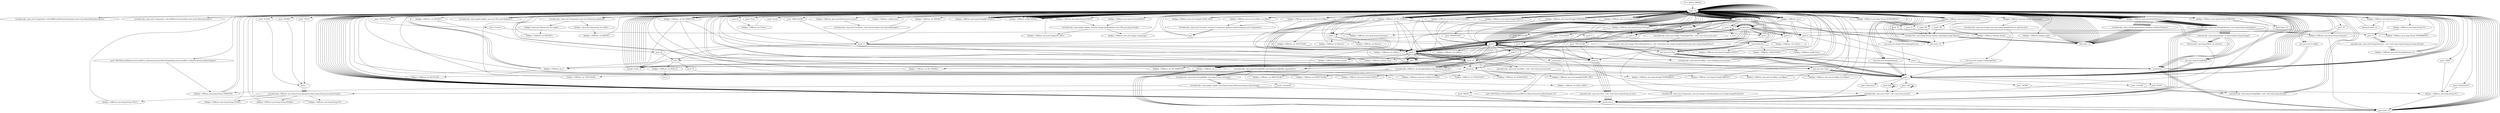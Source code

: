 digraph "" {
    "r0 := @this: SIRtree"
    "load.r r0"
    "r0 := @this: SIRtree"->"load.r r0";
    "load.r r0"->"load.r r0";
    "virtualinvoke <java.awt.Component: void addMouseMotionListener(java.awt.event.MouseMotionListener)>"
    "load.r r0"->"virtualinvoke <java.awt.Component: void addMouseMotionListener(java.awt.event.MouseMotionListener)>";
    "virtualinvoke <java.awt.Component: void addMouseMotionListener(java.awt.event.MouseMotionListener)>"->"load.r r0";
    "load.r r0"->"load.r r0";
    "virtualinvoke <java.awt.Component: void addMouseListener(java.awt.event.MouseListener)>"
    "load.r r0"->"virtualinvoke <java.awt.Component: void addMouseListener(java.awt.event.MouseListener)>";
    "virtualinvoke <java.awt.Component: void addMouseListener(java.awt.event.MouseListener)>"->"load.r r0";
    "load.r r0"->"load.r r0";
    "virtualinvoke <java.awt.Component: java.awt.Dimension getSize()>"
    "load.r r0"->"virtualinvoke <java.awt.Component: java.awt.Dimension getSize()>";
    "fieldget <java.awt.Dimension: int width>"
    "virtualinvoke <java.awt.Component: java.awt.Dimension getSize()>"->"fieldget <java.awt.Dimension: int width>";
    "fieldput <SIRtree: int WIDTH>"
    "fieldget <java.awt.Dimension: int width>"->"fieldput <SIRtree: int WIDTH>";
    "fieldput <SIRtree: int WIDTH>"->"load.r r0";
    "load.r r0"->"load.r r0";
    "load.r r0"->"virtualinvoke <java.awt.Component: java.awt.Dimension getSize()>";
    "fieldget <java.awt.Dimension: int height>"
    "virtualinvoke <java.awt.Component: java.awt.Dimension getSize()>"->"fieldget <java.awt.Dimension: int height>";
    "fieldput <SIRtree: int HEIGHT>"
    "fieldget <java.awt.Dimension: int height>"->"fieldput <SIRtree: int HEIGHT>";
    "fieldput <SIRtree: int HEIGHT>"->"load.r r0";
    "push 0"
    "load.r r0"->"push 0";
    "fieldput <SIRtree: int xoffset>"
    "push 0"->"fieldput <SIRtree: int xoffset>";
    "fieldput <SIRtree: int xoffset>"->"load.r r0";
    "load.r r0"->"push 0";
    "fieldput <SIRtree: int yoffset>"
    "push 0"->"fieldput <SIRtree: int yoffset>";
    "fieldput <SIRtree: int yoffset>"->"load.r r0";
    "load.r r0"->"load.r r0";
    "push \"TITLE\""
    "load.r r0"->"push \"TITLE\"";
    "push \" \""
    "push \"TITLE\""->"push \" \"";
    "virtualinvoke <SIRtree: java.lang.String parmgetstr(java.lang.String,java.lang.String)>"
    "push \" \""->"virtualinvoke <SIRtree: java.lang.String parmgetstr(java.lang.String,java.lang.String)>";
    "fieldput <SIRtree: java.lang.String TITLE>"
    "virtualinvoke <SIRtree: java.lang.String parmgetstr(java.lang.String,java.lang.String)>"->"fieldput <SIRtree: java.lang.String TITLE>";
    "fieldput <SIRtree: java.lang.String TITLE>"->"load.r r0";
    "load.r r0"->"load.r r0";
    "push \"ICONS\""
    "load.r r0"->"push \"ICONS\"";
    "push \"ICONS\""->"push \" \"";
    "push \" \""->"virtualinvoke <SIRtree: java.lang.String parmgetstr(java.lang.String,java.lang.String)>";
    "fieldput <SIRtree: java.lang.String ICONS>"
    "virtualinvoke <SIRtree: java.lang.String parmgetstr(java.lang.String,java.lang.String)>"->"fieldput <SIRtree: java.lang.String ICONS>";
    "fieldput <SIRtree: java.lang.String ICONS>"->"load.r r0";
    "load.r r0"->"load.r r0";
    "push \"BGIMG\""
    "load.r r0"->"push \"BGIMG\"";
    "push \"BGIMG\""->"push \" \"";
    "push \" \""->"virtualinvoke <SIRtree: java.lang.String parmgetstr(java.lang.String,java.lang.String)>";
    "fieldput <SIRtree: java.lang.String BGIMG>"
    "virtualinvoke <SIRtree: java.lang.String parmgetstr(java.lang.String,java.lang.String)>"->"fieldput <SIRtree: java.lang.String BGIMG>";
    "fieldput <SIRtree: java.lang.String BGIMG>"->"load.r r0";
    "push 11"
    "load.r r0"->"push 11";
    "newarray"
    "push 11"->"newarray";
    "fieldput <SIRtree: java.awt.Font[] FONTS>"
    "newarray"->"fieldput <SIRtree: java.awt.Font[] FONTS>";
    "fieldput <SIRtree: java.awt.Font[] FONTS>"->"load.r r0";
    "push 1"
    "load.r r0"->"push 1";
    "fieldput <SIRtree: int i>"
    "push 1"->"fieldput <SIRtree: int i>";
    "goto load.r r0"
    "fieldput <SIRtree: int i>"->"goto load.r r0";
    "goto load.r r0"->"load.r r0";
    "fieldget <SIRtree: int i>"
    "load.r r0"->"fieldget <SIRtree: int i>";
    "fieldget <SIRtree: int i>"->"push 11";
    "ifcmplt.i load.r r0"
    "push 11"->"ifcmplt.i load.r r0";
    "ifcmplt.i load.r r0"->"load.r r0";
    "fieldget <SIRtree: java.awt.Font[] FONTS>"
    "load.r r0"->"fieldget <SIRtree: java.awt.Font[] FONTS>";
    "fieldget <SIRtree: java.awt.Font[] FONTS>"->"push 0";
    "new java.awt.Font"
    "push 0"->"new java.awt.Font";
    "dup1.r"
    "new java.awt.Font"->"dup1.r";
    "push \"Helvetica\""
    "dup1.r"->"push \"Helvetica\"";
    "push \"Helvetica\""->"push 0";
    "push 12"
    "push 0"->"push 12";
    "specialinvoke <java.awt.Font: void <init>(java.lang.String,int,int)>"
    "push 12"->"specialinvoke <java.awt.Font: void <init>(java.lang.String,int,int)>";
    "arraywrite.r"
    "specialinvoke <java.awt.Font: void <init>(java.lang.String,int,int)>"->"arraywrite.r";
    "arraywrite.r"->"load.r r0";
    "push 13"
    "load.r r0"->"push 13";
    "push 13"->"newarray";
    "fieldput <SIRtree: java.awt.Color[] COLORS>"
    "newarray"->"fieldput <SIRtree: java.awt.Color[] COLORS>";
    "fieldput <SIRtree: java.awt.Color[] COLORS>"->"load.r r0";
    "load.r r0"->"push 0";
    "push 0"->"fieldput <SIRtree: int i>";
    "fieldput <SIRtree: int i>"->"goto load.r r0";
    "goto load.r r0"->"load.r r0";
    "load.r r0"->"fieldget <SIRtree: int i>";
    "push 10"
    "fieldget <SIRtree: int i>"->"push 10";
    "push 10"->"ifcmplt.i load.r r0";
    "ifcmplt.i load.r r0"->"load.r r0";
    "fieldget <SIRtree: java.awt.Color[] COLORS>"
    "load.r r0"->"fieldget <SIRtree: java.awt.Color[] COLORS>";
    "fieldget <SIRtree: java.awt.Color[] COLORS>"->"push 0";
    "new java.awt.Color"
    "push 0"->"new java.awt.Color";
    "new java.awt.Color"->"dup1.r";
    "push 255"
    "dup1.r"->"push 255";
    "push 255"->"push 255";
    "push 255"->"push 255";
    "specialinvoke <java.awt.Color: void <init>(int,int,int)>"
    "push 255"->"specialinvoke <java.awt.Color: void <init>(int,int,int)>";
    "specialinvoke <java.awt.Color: void <init>(int,int,int)>"->"arraywrite.r";
    "arraywrite.r"->"load.r r0";
    "load.r r0"->"fieldget <SIRtree: java.awt.Color[] COLORS>";
    "fieldget <SIRtree: java.awt.Color[] COLORS>"->"push 11";
    "push 11"->"new java.awt.Color";
    "new java.awt.Color"->"dup1.r";
    "push 148"
    "dup1.r"->"push 148";
    "push 148"->"push 148";
    "push 148"->"push 148";
    "push 148"->"specialinvoke <java.awt.Color: void <init>(int,int,int)>";
    "specialinvoke <java.awt.Color: void <init>(int,int,int)>"->"arraywrite.r";
    "arraywrite.r"->"load.r r0";
    "load.r r0"->"fieldget <SIRtree: java.awt.Color[] COLORS>";
    "fieldget <SIRtree: java.awt.Color[] COLORS>"->"push 12";
    "push 12"->"new java.awt.Color";
    "new java.awt.Color"->"dup1.r";
    "dup1.r"->"push 0";
    "push 0"->"push 0";
    "push 0"->"push 0";
    "push 0"->"specialinvoke <java.awt.Color: void <init>(int,int,int)>";
    "specialinvoke <java.awt.Color: void <init>(int,int,int)>"->"arraywrite.r";
    "arraywrite.r"->"load.r r0";
    "load.r r0"->"load.r r0";
    "push \"BGCOLOR\""
    "load.r r0"->"push \"BGCOLOR\"";
    "push \"BGCOLOR\""->"push 0";
    "push 0"->"push 1";
    "push 1"->"push 10";
    "virtualinvoke <SIRtree: int parmgetint(java.lang.String,int,int,int)>"
    "push 10"->"virtualinvoke <SIRtree: int parmgetint(java.lang.String,int,int,int)>";
    "fieldput <SIRtree: int BGCOLOR>"
    "virtualinvoke <SIRtree: int parmgetint(java.lang.String,int,int,int)>"->"fieldput <SIRtree: int BGCOLOR>";
    "fieldput <SIRtree: int BGCOLOR>"->"load.r r0";
    "load.r r0"->"load.r r0";
    "push \"TXTCOLOR\""
    "load.r r0"->"push \"TXTCOLOR\"";
    "push \"TXTCOLOR\""->"push 12";
    "push 12"->"push 1";
    "push 1"->"push 10";
    "push 10"->"virtualinvoke <SIRtree: int parmgetint(java.lang.String,int,int,int)>";
    "fieldput <SIRtree: int TXTCOLOR>"
    "virtualinvoke <SIRtree: int parmgetint(java.lang.String,int,int,int)>"->"fieldput <SIRtree: int TXTCOLOR>";
    "fieldput <SIRtree: int TXTCOLOR>"->"load.r r0";
    "load.r r0"->"load.r r0";
    "push \"HBGCOLOR\""
    "load.r r0"->"push \"HBGCOLOR\"";
    "push \"HBGCOLOR\""->"push 11";
    "push 11"->"push 1";
    "push 1"->"push 10";
    "push 10"->"virtualinvoke <SIRtree: int parmgetint(java.lang.String,int,int,int)>";
    "fieldput <SIRtree: int HBGCOLOR>"
    "virtualinvoke <SIRtree: int parmgetint(java.lang.String,int,int,int)>"->"fieldput <SIRtree: int HBGCOLOR>";
    "fieldput <SIRtree: int HBGCOLOR>"->"load.r r0";
    "load.r r0"->"load.r r0";
    "push \"HTXTCOLOR\""
    "load.r r0"->"push \"HTXTCOLOR\"";
    "push \"HTXTCOLOR\""->"load.r r0";
    "fieldget <SIRtree: int TXTCOLOR>"
    "load.r r0"->"fieldget <SIRtree: int TXTCOLOR>";
    "fieldget <SIRtree: int TXTCOLOR>"->"push 1";
    "push 1"->"push 10";
    "push 10"->"virtualinvoke <SIRtree: int parmgetint(java.lang.String,int,int,int)>";
    "fieldput <SIRtree: int HTXTCOLOR>"
    "virtualinvoke <SIRtree: int parmgetint(java.lang.String,int,int,int)>"->"fieldput <SIRtree: int HTXTCOLOR>";
    "fieldput <SIRtree: int HTXTCOLOR>"->"load.r r0";
    "load.r r0"->"load.r r0";
    "push \"TITLEFONT\""
    "load.r r0"->"push \"TITLEFONT\"";
    "push \"TITLEFONT\""->"push 0";
    "push 0"->"push 0";
    "push 9"
    "push 0"->"push 9";
    "push 9"->"virtualinvoke <SIRtree: int parmgetint(java.lang.String,int,int,int)>";
    "fieldput <SIRtree: int TITLEFONT>"
    "virtualinvoke <SIRtree: int parmgetint(java.lang.String,int,int,int)>"->"fieldput <SIRtree: int TITLEFONT>";
    "fieldput <SIRtree: int TITLEFONT>"->"load.r r0";
    "load.r r0"->"load.r r0";
    "push \"NODEFONT\""
    "load.r r0"->"push \"NODEFONT\"";
    "push \"NODEFONT\""->"push 0";
    "push 0"->"push 0";
    "push 0"->"push 9";
    "push 9"->"virtualinvoke <SIRtree: int parmgetint(java.lang.String,int,int,int)>";
    "fieldput <SIRtree: int NODEFONT>"
    "virtualinvoke <SIRtree: int parmgetint(java.lang.String,int,int,int)>"->"fieldput <SIRtree: int NODEFONT>";
    "fieldput <SIRtree: int NODEFONT>"->"load.r r0";
    "load.r r0"->"push 10";
    "push 10"->"newarray";
    "fieldput <SIRtree: java.awt.Image[] NODE_IMG>"
    "newarray"->"fieldput <SIRtree: java.awt.Image[] NODE_IMG>";
    "fieldput <SIRtree: java.awt.Image[] NODE_IMG>"->"load.r r0";
    "load.r r0"->"load.r r0";
    "load.r r0"->"load.r r0";
    "virtualinvoke <java.applet.Applet: java.net.URL getCodeBase()>"
    "load.r r0"->"virtualinvoke <java.applet.Applet: java.net.URL getCodeBase()>";
    "virtualinvoke <java.applet.Applet: java.net.URL getCodeBase()>"->"load.r r0";
    "fieldget <SIRtree: java.lang.String BGIMG>"
    "load.r r0"->"fieldget <SIRtree: java.lang.String BGIMG>";
    "virtualinvoke <java.applet.Applet: java.awt.Image getImage(java.net.URL,java.lang.String)>"
    "fieldget <SIRtree: java.lang.String BGIMG>"->"virtualinvoke <java.applet.Applet: java.awt.Image getImage(java.net.URL,java.lang.String)>";
    "fieldput <SIRtree: java.awt.Image BG_IMG>"
    "virtualinvoke <java.applet.Applet: java.awt.Image getImage(java.net.URL,java.lang.String)>"->"fieldput <SIRtree: java.awt.Image BG_IMG>";
    "fieldput <SIRtree: java.awt.Image BG_IMG>"->"load.r r0";
    "load.r r0"->"load.r r0";
    "load.r r0"->"load.r r0";
    "load.r r0"->"virtualinvoke <java.applet.Applet: java.net.URL getCodeBase()>";
    "virtualinvoke <java.applet.Applet: java.net.URL getCodeBase()>"->"load.r r0";
    "fieldget <SIRtree: java.lang.String ICONS>"
    "load.r r0"->"fieldget <SIRtree: java.lang.String ICONS>";
    "fieldget <SIRtree: java.lang.String ICONS>"->"virtualinvoke <java.applet.Applet: java.awt.Image getImage(java.net.URL,java.lang.String)>";
    "fieldput <SIRtree: java.awt.Image tempimage>"
    "virtualinvoke <java.applet.Applet: java.awt.Image getImage(java.net.URL,java.lang.String)>"->"fieldput <SIRtree: java.awt.Image tempimage>";
    "fieldput <SIRtree: java.awt.Image tempimage>"->"load.r r0";
    "load.r r0"->"push 0";
    "push 0"->"fieldput <SIRtree: int i>";
    "fieldput <SIRtree: int i>"->"goto load.r r0";
    "goto load.r r0"->"load.r r0";
    "load.r r0"->"fieldget <SIRtree: int i>";
    "fieldget <SIRtree: int i>"->"push 10";
    "push 10"->"ifcmplt.i load.r r0";
    "ifcmplt.i load.r r0"->"load.r r0";
    "load.r r0"->"push 0";
    "fieldput <SIRtree: int NO_NODES>"
    "push 0"->"fieldput <SIRtree: int NO_NODES>";
    "fieldput <SIRtree: int NO_NODES>"->"load.r r0";
    "load.r r0"->"push 1";
    "fieldput <SIRtree: int NO_PARENTS>"
    "push 1"->"fieldput <SIRtree: int NO_PARENTS>";
    "fieldput <SIRtree: int NO_PARENTS>"->"load.r r0";
    "push 1000"
    "load.r r0"->"push 1000";
    "push 1000"->"newarray";
    "fieldput <SIRtree: java.lang.String[] TEMPARRAY>"
    "newarray"->"fieldput <SIRtree: java.lang.String[] TEMPARRAY>";
    "fieldput <SIRtree: java.lang.String[] TEMPARRAY>"->"load.r r0";
    "push \"ROOT|Sirius|0|http://www.net800.co.uk/netstart/sirius/|NewTarget|http://www.net800.co.uk/netstart/sirius/|NewTarget|1\""
    "load.r r0"->"push \"ROOT|Sirius|0|http://www.net800.co.uk/netstart/sirius/|NewTarget|http://www.net800.co.uk/netstart/sirius/|NewTarget|1\"";
    "fieldput <SIRtree: java.lang.String TEMPSTR>"
    "push \"ROOT|Sirius|0|http://www.net800.co.uk/netstart/sirius/|NewTarget|http://www.net800.co.uk/netstart/sirius/|NewTarget|1\""->"fieldput <SIRtree: java.lang.String TEMPSTR>";
    "fieldput <SIRtree: java.lang.String TEMPSTR>"->"load.r r0";
    "fieldget <SIRtree: java.lang.String[] TEMPARRAY>"
    "load.r r0"->"fieldget <SIRtree: java.lang.String[] TEMPARRAY>";
    "fieldget <SIRtree: java.lang.String[] TEMPARRAY>"->"load.r r0";
    "fieldget <SIRtree: int NO_NODES>"
    "load.r r0"->"fieldget <SIRtree: int NO_NODES>";
    "fieldget <SIRtree: int NO_NODES>"->"load.r r0";
    "fieldget <SIRtree: java.lang.String TEMPSTR>"
    "load.r r0"->"fieldget <SIRtree: java.lang.String TEMPSTR>";
    "fieldget <SIRtree: java.lang.String TEMPSTR>"->"arraywrite.r";
    "arraywrite.r"->"load.r r0";
    "load.r r0"->"load.r r0";
    "load.r r0"->"fieldget <SIRtree: int NO_NODES>";
    "fieldget <SIRtree: int NO_NODES>"->"push 1";
    "add.i"
    "push 1"->"add.i";
    "add.i"->"fieldput <SIRtree: int NO_NODES>";
    "fieldput <SIRtree: int NO_NODES>"->"load.r r0";
    "load.r r0"->"load.r r0";
    "new java.lang.StringBuffer"
    "load.r r0"->"new java.lang.StringBuffer";
    "new java.lang.StringBuffer"->"dup1.r";
    "push \"NODE\""
    "dup1.r"->"push \"NODE\"";
    "specialinvoke <java.lang.StringBuffer: void <init>(java.lang.String)>"
    "push \"NODE\""->"specialinvoke <java.lang.StringBuffer: void <init>(java.lang.String)>";
    "specialinvoke <java.lang.StringBuffer: void <init>(java.lang.String)>"->"load.r r0";
    "load.r r0"->"fieldget <SIRtree: int NO_NODES>";
    "virtualinvoke <java.lang.StringBuffer: java.lang.StringBuffer append(int)>"
    "fieldget <SIRtree: int NO_NODES>"->"virtualinvoke <java.lang.StringBuffer: java.lang.StringBuffer append(int)>";
    "virtualinvoke <java.lang.StringBuffer: java.lang.String toString()>"
    "virtualinvoke <java.lang.StringBuffer: java.lang.StringBuffer append(int)>"->"virtualinvoke <java.lang.StringBuffer: java.lang.String toString()>";
    "virtualinvoke <java.applet.Applet: java.lang.String getParameter(java.lang.String)>"
    "virtualinvoke <java.lang.StringBuffer: java.lang.String toString()>"->"virtualinvoke <java.applet.Applet: java.lang.String getParameter(java.lang.String)>";
    "virtualinvoke <java.applet.Applet: java.lang.String getParameter(java.lang.String)>"->"fieldput <SIRtree: java.lang.String TEMPSTR>";
    "fieldput <SIRtree: java.lang.String TEMPSTR>"->"load.r r0";
    "load.r r0"->"fieldget <SIRtree: java.lang.String TEMPSTR>";
    "ifnull load.r r0"
    "fieldget <SIRtree: java.lang.String TEMPSTR>"->"ifnull load.r r0";
    "ifnull load.r r0"->"load.r r0";
    "load.r r0"->"fieldget <SIRtree: int NO_NODES>";
    "fieldget <SIRtree: int NO_NODES>"->"push 1000";
    "push 1000"->"ifcmplt.i load.r r0";
    "ifcmplt.i load.r r0"->"load.r r0";
    "load.r r0"->"load.r r0";
    "load.r r0"->"fieldget <SIRtree: int NO_NODES>";
    "fieldget <SIRtree: int NO_NODES>"->"newarray";
    "fieldput <SIRtree: java.lang.String[] PARENT>"
    "newarray"->"fieldput <SIRtree: java.lang.String[] PARENT>";
    "fieldput <SIRtree: java.lang.String[] PARENT>"->"load.r r0";
    "load.r r0"->"load.r r0";
    "load.r r0"->"fieldget <SIRtree: int NO_NODES>";
    "push 5"
    "fieldget <SIRtree: int NO_NODES>"->"push 5";
    "newmultiarray 2"
    "push 5"->"newmultiarray 2";
    "fieldput <SIRtree: java.lang.String[][] NODET>"
    "newmultiarray 2"->"fieldput <SIRtree: java.lang.String[][] NODET>";
    "fieldput <SIRtree: java.lang.String[][] NODET>"->"load.r r0";
    "load.r r0"->"load.r r0";
    "load.r r0"->"fieldget <SIRtree: int NO_NODES>";
    "push 7"
    "fieldget <SIRtree: int NO_NODES>"->"push 7";
    "push 7"->"newmultiarray 2";
    "fieldput <SIRtree: int[][] NODEI>"
    "newmultiarray 2"->"fieldput <SIRtree: int[][] NODEI>";
    "fieldput <SIRtree: int[][] NODEI>"->"load.r r0";
    "fieldget <SIRtree: java.lang.String[] PARENT>"
    "load.r r0"->"fieldget <SIRtree: java.lang.String[] PARENT>";
    "fieldget <SIRtree: java.lang.String[] PARENT>"->"push 0";
    "push \"ROOT\""
    "push 0"->"push \"ROOT\"";
    "push \"ROOT\""->"arraywrite.r";
    "arraywrite.r"->"load.r r0";
    "load.r r0"->"push 0";
    "push 0"->"fieldput <SIRtree: int i>";
    "fieldput <SIRtree: int i>"->"goto load.r r0";
    "goto load.r r0"->"load.r r0";
    "load.r r0"->"fieldget <SIRtree: int i>";
    "fieldget <SIRtree: int i>"->"load.r r0";
    "load.r r0"->"fieldget <SIRtree: int NO_NODES>";
    "fieldget <SIRtree: int NO_NODES>"->"ifcmplt.i load.r r0";
    "ifcmplt.i load.r r0"->"load.r r0";
    "load.r r0"->"push 1000";
    "push 6"
    "push 1000"->"push 6";
    "push 6"->"newmultiarray 2";
    "fieldput <SIRtree: int[][] Area>"
    "newmultiarray 2"->"fieldput <SIRtree: int[][] Area>";
    "fieldput <SIRtree: int[][] Area>"->"load.r r0";
    "load.r r0"->"push 0";
    "push 0"->"fieldput <SIRtree: int i>";
    "fieldput <SIRtree: int i>"->"goto load.r r0";
    "goto load.r r0"->"load.r r0";
    "load.r r0"->"fieldget <SIRtree: int i>";
    "fieldget <SIRtree: int i>"->"push 1000";
    "push 1000"->"ifcmplt.i load.r r0";
    "ifcmplt.i load.r r0"->"load.r r0";
    "load.r r0"->"push 6";
    "fieldput <SIRtree: int Linset>"
    "push 6"->"fieldput <SIRtree: int Linset>";
    "fieldput <SIRtree: int Linset>"->"load.r r0";
    "load.r r0"->"push 5";
    "fieldput <SIRtree: int Rinset>"
    "push 5"->"fieldput <SIRtree: int Rinset>";
    "fieldput <SIRtree: int Rinset>"->"load.r r0";
    "push 35"
    "load.r r0"->"push 35";
    "fieldput <SIRtree: int Tinset>"
    "push 35"->"fieldput <SIRtree: int Tinset>";
    "fieldput <SIRtree: int Tinset>"->"load.r r0";
    "load.r r0"->"push 5";
    "fieldput <SIRtree: int Binset>"
    "push 5"->"fieldput <SIRtree: int Binset>";
    "fieldput <SIRtree: int Binset>"->"load.r r0";
    "load.r r0"->"load.r r0";
    "fieldget <SIRtree: java.awt.BorderLayout layout>"
    "load.r r0"->"fieldget <SIRtree: java.awt.BorderLayout layout>";
    "virtualinvoke <java.awt.Container: void setLayout(java.awt.LayoutManager)>"
    "fieldget <SIRtree: java.awt.BorderLayout layout>"->"virtualinvoke <java.awt.Container: void setLayout(java.awt.LayoutManager)>";
    "virtualinvoke <java.awt.Container: void setLayout(java.awt.LayoutManager)>"->"load.r r0";
    "new java.awt.Scrollbar"
    "load.r r0"->"new java.awt.Scrollbar";
    "new java.awt.Scrollbar"->"dup1.r";
    "dup1.r"->"push 1";
    "push 1"->"push 0";
    "push 0"->"push 1";
    "push 1"->"push 0";
    "push 0"->"load.r r0";
    "load.r r0"->"fieldget <SIRtree: int NO_NODES>";
    "specialinvoke <java.awt.Scrollbar: void <init>(int,int,int,int,int)>"
    "fieldget <SIRtree: int NO_NODES>"->"specialinvoke <java.awt.Scrollbar: void <init>(int,int,int,int,int)>";
    "fieldput <SIRtree: java.awt.Scrollbar vscrollbar>"
    "specialinvoke <java.awt.Scrollbar: void <init>(int,int,int,int,int)>"->"fieldput <SIRtree: java.awt.Scrollbar vscrollbar>";
    "fieldput <SIRtree: java.awt.Scrollbar vscrollbar>"->"load.r r0";
    "fieldget <SIRtree: java.awt.Scrollbar vscrollbar>"
    "load.r r0"->"fieldget <SIRtree: java.awt.Scrollbar vscrollbar>";
    "fieldget <SIRtree: java.awt.Scrollbar vscrollbar>"->"push 1";
    "virtualinvoke <java.awt.Scrollbar: void setPageIncrement(int)>"
    "push 1"->"virtualinvoke <java.awt.Scrollbar: void setPageIncrement(int)>";
    "virtualinvoke <java.awt.Scrollbar: void setPageIncrement(int)>"->"load.r r0";
    "push \"East\""
    "load.r r0"->"push \"East\"";
    "push \"East\""->"load.r r0";
    "load.r r0"->"fieldget <SIRtree: java.awt.Scrollbar vscrollbar>";
    "virtualinvoke <java.awt.Container: java.awt.Component add(java.lang.String,java.awt.Component)>"
    "fieldget <SIRtree: java.awt.Scrollbar vscrollbar>"->"virtualinvoke <java.awt.Container: java.awt.Component add(java.lang.String,java.awt.Component)>";
    "pop"
    "virtualinvoke <java.awt.Container: java.awt.Component add(java.lang.String,java.awt.Component)>"->"pop";
    "pop"->"load.r r0";
    "load.r r0"->"new java.awt.Scrollbar";
    "new java.awt.Scrollbar"->"dup1.r";
    "dup1.r"->"push 0";
    "push 0"->"push 0";
    "push 0"->"push 1";
    "push 1"->"push 0";
    "push 0"->"push 10";
    "push 10"->"specialinvoke <java.awt.Scrollbar: void <init>(int,int,int,int,int)>";
    "fieldput <SIRtree: java.awt.Scrollbar hscrollbar>"
    "specialinvoke <java.awt.Scrollbar: void <init>(int,int,int,int,int)>"->"fieldput <SIRtree: java.awt.Scrollbar hscrollbar>";
    "fieldput <SIRtree: java.awt.Scrollbar hscrollbar>"->"load.r r0";
    "fieldget <SIRtree: java.awt.Scrollbar hscrollbar>"
    "load.r r0"->"fieldget <SIRtree: java.awt.Scrollbar hscrollbar>";
    "fieldget <SIRtree: java.awt.Scrollbar hscrollbar>"->"push 1";
    "push 1"->"virtualinvoke <java.awt.Scrollbar: void setPageIncrement(int)>";
    "virtualinvoke <java.awt.Scrollbar: void setPageIncrement(int)>"->"load.r r0";
    "push \"South\""
    "load.r r0"->"push \"South\"";
    "push \"South\""->"load.r r0";
    "load.r r0"->"fieldget <SIRtree: java.awt.Scrollbar hscrollbar>";
    "fieldget <SIRtree: java.awt.Scrollbar hscrollbar>"->"virtualinvoke <java.awt.Container: java.awt.Component add(java.lang.String,java.awt.Component)>";
    "virtualinvoke <java.awt.Container: java.awt.Component add(java.lang.String,java.awt.Component)>"->"pop";
    "pop"->"load.r r0";
    "load.r r0"->"load.r r0";
    "fieldget <SIRtree: int HEIGHT>"
    "load.r r0"->"fieldget <SIRtree: int HEIGHT>";
    "push 40"
    "fieldget <SIRtree: int HEIGHT>"->"push 40";
    "sub.i"
    "push 40"->"sub.i";
    "push 16"
    "sub.i"->"push 16";
    "div.i"
    "push 16"->"div.i";
    "fieldput <SIRtree: int MAX_LINES>"
    "div.i"->"fieldput <SIRtree: int MAX_LINES>";
    "fieldput <SIRtree: int MAX_LINES>"->"load.r r0";
    "load.r r0"->"load.r r0";
    "fieldget <SIRtree: int WIDTH>"
    "load.r r0"->"fieldget <SIRtree: int WIDTH>";
    "fieldget <SIRtree: int WIDTH>"->"push 11";
    "push 11"->"sub.i";
    "fieldput <SIRtree: int MAX_X>"
    "sub.i"->"fieldput <SIRtree: int MAX_X>";
    "return"
    "fieldput <SIRtree: int MAX_X>"->"return";
    "ifcmplt.i load.r r0"->"load.r r0";
    "fieldget <SIRtree: int[][] Area>"
    "load.r r0"->"fieldget <SIRtree: int[][] Area>";
    "fieldget <SIRtree: int[][] Area>"->"load.r r0";
    "load.r r0"->"fieldget <SIRtree: int i>";
    "arrayread.r"
    "fieldget <SIRtree: int i>"->"arrayread.r";
    "arrayread.r"->"push 0";
    "push -1"
    "push 0"->"push -1";
    "arraywrite.i"
    "push -1"->"arraywrite.i";
    "arraywrite.i"->"load.r r0";
    "load.r r0"->"load.r r0";
    "load.r r0"->"fieldget <SIRtree: int i>";
    "fieldget <SIRtree: int i>"->"push 1";
    "push 1"->"add.i";
    "add.i"->"fieldput <SIRtree: int i>";
    "ifcmplt.i load.r r0"->"load.r r0";
    "load.r r0"->"fieldget <SIRtree: int i>";
    "ifne load.r r0"
    "fieldget <SIRtree: int i>"->"ifne load.r r0";
    "ifne load.r r0"->"load.r r0";
    "load.r r0"->"fieldget <SIRtree: java.lang.String[] TEMPARRAY>";
    "fieldget <SIRtree: java.lang.String[] TEMPARRAY>"->"push 0";
    "push \"ROOT|Sirius Home|0|http://www.net800.co.uk/netstart/sirius/|NewTarget| | |0\""
    "push 0"->"push \"ROOT|Sirius Home|0|http://www.net800.co.uk/netstart/sirius/|NewTarget| | |0\"";
    "push \"ROOT|Sirius Home|0|http://www.net800.co.uk/netstart/sirius/|NewTarget| | |0\""->"arraywrite.r";
    "arraywrite.r"->"load.r r0";
    "new java.util.StringTokenizer"
    "load.r r0"->"new java.util.StringTokenizer";
    "new java.util.StringTokenizer"->"dup1.r";
    "dup1.r"->"load.r r0";
    "load.r r0"->"fieldget <SIRtree: java.lang.String[] TEMPARRAY>";
    "fieldget <SIRtree: java.lang.String[] TEMPARRAY>"->"load.r r0";
    "load.r r0"->"fieldget <SIRtree: int i>";
    "fieldget <SIRtree: int i>"->"arrayread.r";
    "push \"|\""
    "arrayread.r"->"push \"|\"";
    "specialinvoke <java.util.StringTokenizer: void <init>(java.lang.String,java.lang.String)>"
    "push \"|\""->"specialinvoke <java.util.StringTokenizer: void <init>(java.lang.String,java.lang.String)>";
    "fieldput <SIRtree: java.util.StringTokenizer st>"
    "specialinvoke <java.util.StringTokenizer: void <init>(java.lang.String,java.lang.String)>"->"fieldput <SIRtree: java.util.StringTokenizer st>";
    "fieldput <SIRtree: java.util.StringTokenizer st>"->"load.r r0";
    "fieldget <SIRtree: java.util.StringTokenizer st>"
    "load.r r0"->"fieldget <SIRtree: java.util.StringTokenizer st>";
    "virtualinvoke <java.util.StringTokenizer: boolean hasMoreTokens()>"
    "fieldget <SIRtree: java.util.StringTokenizer st>"->"virtualinvoke <java.util.StringTokenizer: boolean hasMoreTokens()>";
    "ifeq load.r r0"
    "virtualinvoke <java.util.StringTokenizer: boolean hasMoreTokens()>"->"ifeq load.r r0";
    "ifeq load.r r0"->"load.r r0";
    "load.r r0"->"load.r r0";
    "load.r r0"->"fieldget <SIRtree: java.util.StringTokenizer st>";
    "virtualinvoke <java.util.StringTokenizer: java.lang.String nextToken()>"
    "fieldget <SIRtree: java.util.StringTokenizer st>"->"virtualinvoke <java.util.StringTokenizer: java.lang.String nextToken()>";
    "fieldput <SIRtree: java.lang.String TEMPPARENT>"
    "virtualinvoke <java.util.StringTokenizer: java.lang.String nextToken()>"->"fieldput <SIRtree: java.lang.String TEMPPARENT>";
    "fieldput <SIRtree: java.lang.String TEMPPARENT>"->"load.r r0";
    "load.r r0"->"fieldget <SIRtree: java.util.StringTokenizer st>";
    "fieldget <SIRtree: java.util.StringTokenizer st>"->"virtualinvoke <java.util.StringTokenizer: boolean hasMoreTokens()>";
    "virtualinvoke <java.util.StringTokenizer: boolean hasMoreTokens()>"->"ifeq load.r r0";
    "ifeq load.r r0"->"load.r r0";
    "fieldget <SIRtree: java.lang.String[][] NODET>"
    "load.r r0"->"fieldget <SIRtree: java.lang.String[][] NODET>";
    "fieldget <SIRtree: java.lang.String[][] NODET>"->"load.r r0";
    "load.r r0"->"fieldget <SIRtree: int i>";
    "fieldget <SIRtree: int i>"->"arrayread.r";
    "arrayread.r"->"push 0";
    "push 0"->"load.r r0";
    "load.r r0"->"fieldget <SIRtree: java.util.StringTokenizer st>";
    "fieldget <SIRtree: java.util.StringTokenizer st>"->"virtualinvoke <java.util.StringTokenizer: java.lang.String nextToken()>";
    "virtualinvoke <java.util.StringTokenizer: java.lang.String nextToken()>"->"arraywrite.r";
    "arraywrite.r"->"load.r r0";
    "load.r r0"->"fieldget <SIRtree: java.util.StringTokenizer st>";
    "fieldget <SIRtree: java.util.StringTokenizer st>"->"virtualinvoke <java.util.StringTokenizer: boolean hasMoreTokens()>";
    "virtualinvoke <java.util.StringTokenizer: boolean hasMoreTokens()>"->"ifeq load.r r0";
    "ifeq load.r r0"->"load.r r0";
    "fieldget <SIRtree: int[][] NODEI>"
    "load.r r0"->"fieldget <SIRtree: int[][] NODEI>";
    "fieldget <SIRtree: int[][] NODEI>"->"load.r r0";
    "load.r r0"->"fieldget <SIRtree: int i>";
    "fieldget <SIRtree: int i>"->"arrayread.r";
    "arrayread.r"->"push 1";
    "push 1"->"load.r r0";
    "load.r r0"->"fieldget <SIRtree: java.util.StringTokenizer st>";
    "fieldget <SIRtree: java.util.StringTokenizer st>"->"virtualinvoke <java.util.StringTokenizer: java.lang.String nextToken()>";
    "staticinvoke <java.lang.Integer: int parseInt(java.lang.String)>"
    "virtualinvoke <java.util.StringTokenizer: java.lang.String nextToken()>"->"staticinvoke <java.lang.Integer: int parseInt(java.lang.String)>";
    "staticinvoke <java.lang.Integer: int parseInt(java.lang.String)>"->"arraywrite.i";
    "arraywrite.i"->"load.r r0";
    "load.r r0"->"fieldget <SIRtree: java.util.StringTokenizer st>";
    "fieldget <SIRtree: java.util.StringTokenizer st>"->"virtualinvoke <java.util.StringTokenizer: boolean hasMoreTokens()>";
    "virtualinvoke <java.util.StringTokenizer: boolean hasMoreTokens()>"->"ifeq load.r r0";
    "ifeq load.r r0"->"load.r r0";
    "load.r r0"->"fieldget <SIRtree: java.lang.String[][] NODET>";
    "fieldget <SIRtree: java.lang.String[][] NODET>"->"load.r r0";
    "load.r r0"->"fieldget <SIRtree: int i>";
    "fieldget <SIRtree: int i>"->"arrayread.r";
    "arrayread.r"->"push 1";
    "push 1"->"load.r r0";
    "load.r r0"->"fieldget <SIRtree: java.util.StringTokenizer st>";
    "fieldget <SIRtree: java.util.StringTokenizer st>"->"virtualinvoke <java.util.StringTokenizer: java.lang.String nextToken()>";
    "virtualinvoke <java.util.StringTokenizer: java.lang.String nextToken()>"->"arraywrite.r";
    "arraywrite.r"->"load.r r0";
    "load.r r0"->"fieldget <SIRtree: java.util.StringTokenizer st>";
    "fieldget <SIRtree: java.util.StringTokenizer st>"->"virtualinvoke <java.util.StringTokenizer: boolean hasMoreTokens()>";
    "virtualinvoke <java.util.StringTokenizer: boolean hasMoreTokens()>"->"ifeq load.r r0";
    "ifeq load.r r0"->"load.r r0";
    "load.r r0"->"fieldget <SIRtree: java.lang.String[][] NODET>";
    "fieldget <SIRtree: java.lang.String[][] NODET>"->"load.r r0";
    "load.r r0"->"fieldget <SIRtree: int i>";
    "fieldget <SIRtree: int i>"->"arrayread.r";
    "push 2"
    "arrayread.r"->"push 2";
    "push 2"->"load.r r0";
    "load.r r0"->"fieldget <SIRtree: java.util.StringTokenizer st>";
    "fieldget <SIRtree: java.util.StringTokenizer st>"->"virtualinvoke <java.util.StringTokenizer: java.lang.String nextToken()>";
    "virtualinvoke <java.util.StringTokenizer: java.lang.String nextToken()>"->"arraywrite.r";
    "arraywrite.r"->"load.r r0";
    "load.r r0"->"fieldget <SIRtree: java.util.StringTokenizer st>";
    "fieldget <SIRtree: java.util.StringTokenizer st>"->"virtualinvoke <java.util.StringTokenizer: boolean hasMoreTokens()>";
    "virtualinvoke <java.util.StringTokenizer: boolean hasMoreTokens()>"->"ifeq load.r r0";
    "ifeq load.r r0"->"load.r r0";
    "load.r r0"->"fieldget <SIRtree: java.lang.String[][] NODET>";
    "fieldget <SIRtree: java.lang.String[][] NODET>"->"load.r r0";
    "load.r r0"->"fieldget <SIRtree: int i>";
    "fieldget <SIRtree: int i>"->"arrayread.r";
    "push 3"
    "arrayread.r"->"push 3";
    "push 3"->"load.r r0";
    "load.r r0"->"fieldget <SIRtree: java.util.StringTokenizer st>";
    "fieldget <SIRtree: java.util.StringTokenizer st>"->"virtualinvoke <java.util.StringTokenizer: java.lang.String nextToken()>";
    "virtualinvoke <java.util.StringTokenizer: java.lang.String nextToken()>"->"arraywrite.r";
    "arraywrite.r"->"load.r r0";
    "load.r r0"->"fieldget <SIRtree: java.util.StringTokenizer st>";
    "fieldget <SIRtree: java.util.StringTokenizer st>"->"virtualinvoke <java.util.StringTokenizer: boolean hasMoreTokens()>";
    "virtualinvoke <java.util.StringTokenizer: boolean hasMoreTokens()>"->"ifeq load.r r0";
    "ifeq load.r r0"->"load.r r0";
    "load.r r0"->"fieldget <SIRtree: java.lang.String[][] NODET>";
    "fieldget <SIRtree: java.lang.String[][] NODET>"->"load.r r0";
    "load.r r0"->"fieldget <SIRtree: int i>";
    "fieldget <SIRtree: int i>"->"arrayread.r";
    "push 4"
    "arrayread.r"->"push 4";
    "push 4"->"load.r r0";
    "load.r r0"->"fieldget <SIRtree: java.util.StringTokenizer st>";
    "fieldget <SIRtree: java.util.StringTokenizer st>"->"virtualinvoke <java.util.StringTokenizer: java.lang.String nextToken()>";
    "virtualinvoke <java.util.StringTokenizer: java.lang.String nextToken()>"->"arraywrite.r";
    "arraywrite.r"->"load.r r0";
    "load.r r0"->"fieldget <SIRtree: java.util.StringTokenizer st>";
    "fieldget <SIRtree: java.util.StringTokenizer st>"->"virtualinvoke <java.util.StringTokenizer: boolean hasMoreTokens()>";
    "virtualinvoke <java.util.StringTokenizer: boolean hasMoreTokens()>"->"ifeq load.r r0";
    "ifeq load.r r0"->"load.r r0";
    "load.r r0"->"fieldget <SIRtree: int[][] NODEI>";
    "fieldget <SIRtree: int[][] NODEI>"->"load.r r0";
    "load.r r0"->"fieldget <SIRtree: int i>";
    "fieldget <SIRtree: int i>"->"arrayread.r";
    "arrayread.r"->"push 2";
    "push 2"->"load.r r0";
    "load.r r0"->"fieldget <SIRtree: java.util.StringTokenizer st>";
    "fieldget <SIRtree: java.util.StringTokenizer st>"->"virtualinvoke <java.util.StringTokenizer: java.lang.String nextToken()>";
    "virtualinvoke <java.util.StringTokenizer: java.lang.String nextToken()>"->"staticinvoke <java.lang.Integer: int parseInt(java.lang.String)>";
    "staticinvoke <java.lang.Integer: int parseInt(java.lang.String)>"->"arraywrite.i";
    "arraywrite.i"->"load.r r0";
    "load.r r0"->"fieldget <SIRtree: java.util.StringTokenizer st>";
    "fieldget <SIRtree: java.util.StringTokenizer st>"->"virtualinvoke <java.util.StringTokenizer: boolean hasMoreTokens()>";
    "virtualinvoke <java.util.StringTokenizer: boolean hasMoreTokens()>"->"ifeq load.r r0";
    "ifeq load.r r0"->"load.r r0";
    "load.r r0"->"fieldget <SIRtree: int[][] NODEI>";
    "fieldget <SIRtree: int[][] NODEI>"->"load.r r0";
    "load.r r0"->"fieldget <SIRtree: int i>";
    "fieldget <SIRtree: int i>"->"arrayread.r";
    "arrayread.r"->"push 4";
    "push 4"->"load.r r0";
    "load.r r0"->"fieldget <SIRtree: java.util.StringTokenizer st>";
    "fieldget <SIRtree: java.util.StringTokenizer st>"->"virtualinvoke <java.util.StringTokenizer: java.lang.String nextToken()>";
    "virtualinvoke <java.util.StringTokenizer: java.lang.String nextToken()>"->"staticinvoke <java.lang.Integer: int parseInt(java.lang.String)>";
    "staticinvoke <java.lang.Integer: int parseInt(java.lang.String)>"->"arraywrite.i";
    "arraywrite.i"->"goto load.r r0";
    "goto load.r r0"->"load.r r0";
    "load.r r0"->"fieldget <SIRtree: java.util.StringTokenizer st>";
    "fieldget <SIRtree: java.util.StringTokenizer st>"->"virtualinvoke <java.util.StringTokenizer: boolean hasMoreTokens()>";
    "virtualinvoke <java.util.StringTokenizer: boolean hasMoreTokens()>"->"ifeq load.r r0";
    "ifeq load.r r0"->"load.r r0";
    "load.r r0"->"fieldget <SIRtree: int[][] NODEI>";
    "fieldget <SIRtree: int[][] NODEI>"->"load.r r0";
    "load.r r0"->"fieldget <SIRtree: int i>";
    "fieldget <SIRtree: int i>"->"arrayread.r";
    "arrayread.r"->"push 6";
    "push 6"->"load.r r0";
    "load.r r0"->"fieldget <SIRtree: java.util.StringTokenizer st>";
    "fieldget <SIRtree: java.util.StringTokenizer st>"->"virtualinvoke <java.util.StringTokenizer: java.lang.String nextToken()>";
    "virtualinvoke <java.util.StringTokenizer: java.lang.String nextToken()>"->"staticinvoke <java.lang.Integer: int parseInt(java.lang.String)>";
    "staticinvoke <java.lang.Integer: int parseInt(java.lang.String)>"->"arraywrite.i";
    "arraywrite.i"->"goto load.r r0";
    "goto load.r r0"->"load.r r0";
    "load.r r0"->"fieldget <SIRtree: int[][] NODEI>";
    "fieldget <SIRtree: int[][] NODEI>"->"load.r r0";
    "load.r r0"->"fieldget <SIRtree: int i>";
    "fieldget <SIRtree: int i>"->"arrayread.r";
    "arrayread.r"->"push 3";
    "push 3"->"push 0";
    "push 0"->"arraywrite.i";
    "arraywrite.i"->"load.r r0";
    "load.r r0"->"fieldget <SIRtree: int[][] NODEI>";
    "fieldget <SIRtree: int[][] NODEI>"->"load.r r0";
    "load.r r0"->"fieldget <SIRtree: int i>";
    "fieldget <SIRtree: int i>"->"arrayread.r";
    "arrayread.r"->"push 5";
    "push 5"->"push 0";
    "push 0"->"arraywrite.i";
    "arraywrite.i"->"load.r r0";
    "load.r r0"->"push 0";
    "fieldput <SIRtree: boolean found>"
    "push 0"->"fieldput <SIRtree: boolean found>";
    "fieldput <SIRtree: boolean found>"->"load.r r0";
    "load.r r0"->"push 0";
    "fieldput <SIRtree: boolean end>"
    "push 0"->"fieldput <SIRtree: boolean end>";
    "fieldput <SIRtree: boolean end>"->"load.r r0";
    "load.r r0"->"push 0";
    "fieldput <SIRtree: int j>"
    "push 0"->"fieldput <SIRtree: int j>";
    "fieldput <SIRtree: int j>"->"load.r r0";
    "fieldget <SIRtree: java.lang.String TEMPPARENT>"
    "load.r r0"->"fieldget <SIRtree: java.lang.String TEMPPARENT>";
    "fieldget <SIRtree: java.lang.String TEMPPARENT>"->"load.r r0";
    "load.r r0"->"fieldget <SIRtree: java.lang.String[] PARENT>";
    "fieldget <SIRtree: java.lang.String[] PARENT>"->"load.r r0";
    "fieldget <SIRtree: int j>"
    "load.r r0"->"fieldget <SIRtree: int j>";
    "fieldget <SIRtree: int j>"->"arrayread.r";
    "virtualinvoke <java.lang.String: boolean equals(java.lang.Object)>"
    "arrayread.r"->"virtualinvoke <java.lang.String: boolean equals(java.lang.Object)>";
    "virtualinvoke <java.lang.String: boolean equals(java.lang.Object)>"->"ifeq load.r r0";
    "ifeq load.r r0"->"load.r r0";
    "load.r r0"->"push 1";
    "push 1"->"fieldput <SIRtree: boolean found>";
    "fieldput <SIRtree: boolean found>"->"load.r r0";
    "load.r r0"->"load.r r0";
    "load.r r0"->"fieldget <SIRtree: int j>";
    "fieldget <SIRtree: int j>"->"push 1";
    "push 1"->"add.i";
    "add.i"->"fieldput <SIRtree: int j>";
    "fieldput <SIRtree: int j>"->"load.r r0";
    "load.r r0"->"fieldget <SIRtree: int j>";
    "fieldget <SIRtree: int j>"->"load.r r0";
    "fieldget <SIRtree: int NO_PARENTS>"
    "load.r r0"->"fieldget <SIRtree: int NO_PARENTS>";
    "fieldget <SIRtree: int NO_PARENTS>"->"ifcmplt.i load.r r0";
    "ifcmplt.i load.r r0"->"load.r r0";
    "load.r r0"->"push 1";
    "push 1"->"fieldput <SIRtree: boolean end>";
    "fieldput <SIRtree: boolean end>"->"load.r r0";
    "fieldget <SIRtree: boolean found>"
    "load.r r0"->"fieldget <SIRtree: boolean found>";
    "fieldget <SIRtree: boolean found>"->"ifne load.r r0";
    "ifne load.r r0"->"load.r r0";
    "fieldget <SIRtree: boolean end>"
    "load.r r0"->"fieldget <SIRtree: boolean end>";
    "fieldget <SIRtree: boolean end>"->"ifeq load.r r0";
    "ifeq load.r r0"->"load.r r0";
    "load.r r0"->"load.r r0";
    "load.r r0"->"fieldget <SIRtree: int j>";
    "fieldget <SIRtree: int j>"->"push 1";
    "push 1"->"sub.i";
    "sub.i"->"fieldput <SIRtree: int j>";
    "fieldput <SIRtree: int j>"->"load.r r0";
    "load.r r0"->"fieldget <SIRtree: boolean found>";
    "fieldget <SIRtree: boolean found>"->"ifeq load.r r0";
    "ifeq load.r r0"->"load.r r0";
    "load.r r0"->"fieldget <SIRtree: int[][] NODEI>";
    "fieldget <SIRtree: int[][] NODEI>"->"load.r r0";
    "load.r r0"->"fieldget <SIRtree: int i>";
    "fieldget <SIRtree: int i>"->"arrayread.r";
    "arrayread.r"->"push 0";
    "push 0"->"load.r r0";
    "load.r r0"->"fieldget <SIRtree: int j>";
    "fieldget <SIRtree: int j>"->"arraywrite.i";
    "arraywrite.i"->"goto load.r r0";
    "goto load.r r0"->"load.r r0";
    "load.r r0"->"load.r r0";
    "load.r r0"->"fieldget <SIRtree: int i>";
    "fieldget <SIRtree: int i>"->"push 1";
    "push 1"->"add.i";
    "add.i"->"fieldput <SIRtree: int i>";
    "ifeq load.r r0"->"load.r r0";
    "load.r r0"->"fieldget <SIRtree: java.lang.String[] PARENT>";
    "fieldget <SIRtree: java.lang.String[] PARENT>"->"load.r r0";
    "load.r r0"->"fieldget <SIRtree: int NO_PARENTS>";
    "fieldget <SIRtree: int NO_PARENTS>"->"load.r r0";
    "load.r r0"->"fieldget <SIRtree: java.lang.String TEMPPARENT>";
    "fieldget <SIRtree: java.lang.String TEMPPARENT>"->"arraywrite.r";
    "arraywrite.r"->"load.r r0";
    "load.r r0"->"fieldget <SIRtree: int[][] NODEI>";
    "fieldget <SIRtree: int[][] NODEI>"->"load.r r0";
    "load.r r0"->"fieldget <SIRtree: int i>";
    "fieldget <SIRtree: int i>"->"arrayread.r";
    "arrayread.r"->"push 0";
    "push 0"->"load.r r0";
    "load.r r0"->"fieldget <SIRtree: int NO_PARENTS>";
    "fieldget <SIRtree: int NO_PARENTS>"->"arraywrite.i";
    "arraywrite.i"->"load.r r0";
    "load.r r0"->"load.r r0";
    "load.r r0"->"fieldget <SIRtree: int NO_PARENTS>";
    "fieldget <SIRtree: int NO_PARENTS>"->"push 1";
    "push 1"->"add.i";
    "add.i"->"fieldput <SIRtree: int NO_PARENTS>";
    "ifeq load.r r0"->"load.r r0";
    "load.r r0"->"fieldget <SIRtree: int[][] NODEI>";
    "fieldget <SIRtree: int[][] NODEI>"->"load.r r0";
    "load.r r0"->"fieldget <SIRtree: int i>";
    "fieldget <SIRtree: int i>"->"arrayread.r";
    "arrayread.r"->"push 6";
    "push 6"->"load.r r0";
    "load.r r0"->"fieldget <SIRtree: int[][] NODEI>";
    "fieldget <SIRtree: int[][] NODEI>"->"load.r r0";
    "load.r r0"->"fieldget <SIRtree: int i>";
    "fieldget <SIRtree: int i>"->"arrayread.r";
    "arrayread.r"->"push 1";
    "arrayread.i"
    "push 1"->"arrayread.i";
    "arrayread.i"->"arraywrite.i";
    "ifeq load.r r0"->"load.r r0";
    "load.r r0"->"fieldget <SIRtree: int[][] NODEI>";
    "fieldget <SIRtree: int[][] NODEI>"->"load.r r0";
    "load.r r0"->"fieldget <SIRtree: int i>";
    "fieldget <SIRtree: int i>"->"arrayread.r";
    "arrayread.r"->"push 4";
    "push 4"->"push -1";
    "push -1"->"arraywrite.i";
    "ifcmplt.i load.r r0"->"load.r r0";
    "fieldget <SIRtree: java.awt.Image[] NODE_IMG>"
    "load.r r0"->"fieldget <SIRtree: java.awt.Image[] NODE_IMG>";
    "fieldget <SIRtree: java.awt.Image[] NODE_IMG>"->"load.r r0";
    "load.r r0"->"fieldget <SIRtree: int i>";
    "fieldget <SIRtree: int i>"->"load.r r0";
    "new java.awt.image.FilteredImageSource"
    "load.r r0"->"new java.awt.image.FilteredImageSource";
    "new java.awt.image.FilteredImageSource"->"dup1.r";
    "dup1.r"->"load.r r0";
    "fieldget <SIRtree: java.awt.Image tempimage>"
    "load.r r0"->"fieldget <SIRtree: java.awt.Image tempimage>";
    "virtualinvoke <java.awt.Image: java.awt.image.ImageProducer getSource()>"
    "fieldget <SIRtree: java.awt.Image tempimage>"->"virtualinvoke <java.awt.Image: java.awt.image.ImageProducer getSource()>";
    "new java.awt.image.CropImageFilter"
    "virtualinvoke <java.awt.Image: java.awt.image.ImageProducer getSource()>"->"new java.awt.image.CropImageFilter";
    "new java.awt.image.CropImageFilter"->"dup1.r";
    "dup1.r"->"push 0";
    "push 0"->"load.r r0";
    "load.r r0"->"fieldget <SIRtree: int i>";
    "push 14"
    "fieldget <SIRtree: int i>"->"push 14";
    "mul.i"
    "push 14"->"mul.i";
    "mul.i"->"push 14";
    "push 14"->"push 14";
    "specialinvoke <java.awt.image.CropImageFilter: void <init>(int,int,int,int)>"
    "push 14"->"specialinvoke <java.awt.image.CropImageFilter: void <init>(int,int,int,int)>";
    "specialinvoke <java.awt.image.FilteredImageSource: void <init>(java.awt.image.ImageProducer,java.awt.image.ImageFilter)>"
    "specialinvoke <java.awt.image.CropImageFilter: void <init>(int,int,int,int)>"->"specialinvoke <java.awt.image.FilteredImageSource: void <init>(java.awt.image.ImageProducer,java.awt.image.ImageFilter)>";
    "virtualinvoke <java.awt.Component: java.awt.Image createImage(java.awt.image.ImageProducer)>"
    "specialinvoke <java.awt.image.FilteredImageSource: void <init>(java.awt.image.ImageProducer,java.awt.image.ImageFilter)>"->"virtualinvoke <java.awt.Component: java.awt.Image createImage(java.awt.image.ImageProducer)>";
    "virtualinvoke <java.awt.Component: java.awt.Image createImage(java.awt.image.ImageProducer)>"->"arraywrite.r";
    "arraywrite.r"->"load.r r0";
    "load.r r0"->"load.r r0";
    "load.r r0"->"fieldget <SIRtree: int i>";
    "fieldget <SIRtree: int i>"->"push 1";
    "push 1"->"add.i";
    "add.i"->"fieldput <SIRtree: int i>";
    "ifcmplt.i load.r r0"->"load.r r0";
    "load.r r0"->"load.r r0";
    "load.r r0"->"new java.lang.StringBuffer";
    "new java.lang.StringBuffer"->"dup1.r";
    "push \"COLOR\""
    "dup1.r"->"push \"COLOR\"";
    "push \"COLOR\""->"specialinvoke <java.lang.StringBuffer: void <init>(java.lang.String)>";
    "specialinvoke <java.lang.StringBuffer: void <init>(java.lang.String)>"->"load.r r0";
    "load.r r0"->"fieldget <SIRtree: int i>";
    "fieldget <SIRtree: int i>"->"push 1";
    "push 1"->"add.i";
    "add.i"->"virtualinvoke <java.lang.StringBuffer: java.lang.StringBuffer append(int)>";
    "virtualinvoke <java.lang.StringBuffer: java.lang.StringBuffer append(int)>"->"virtualinvoke <java.lang.StringBuffer: java.lang.String toString()>";
    "virtualinvoke <java.lang.StringBuffer: java.lang.String toString()>"->"virtualinvoke <java.applet.Applet: java.lang.String getParameter(java.lang.String)>";
    "fieldput <SIRtree: java.lang.String SC>"
    "virtualinvoke <java.applet.Applet: java.lang.String getParameter(java.lang.String)>"->"fieldput <SIRtree: java.lang.String SC>";
    "fieldput <SIRtree: java.lang.String SC>"->"load.r r0";
    "fieldget <SIRtree: java.lang.String SC>"
    "load.r r0"->"fieldget <SIRtree: java.lang.String SC>";
    "ifnonnull load.r r0"
    "fieldget <SIRtree: java.lang.String SC>"->"ifnonnull load.r r0";
    "ifnonnull load.r r0"->"load.r r0";
    "load.r r0"->"fieldget <SIRtree: int i>";
    "fieldget <SIRtree: int i>"->"ifne load.r r0";
    "ifne load.r r0"->"load.r r0";
    "push \"0|0|0\""
    "load.r r0"->"push \"0|0|0\"";
    "push \"0|0|0\""->"fieldput <SIRtree: java.lang.String SC>";
    "fieldput <SIRtree: java.lang.String SC>"->"goto load.r r0";
    "goto load.r r0"->"load.r r0";
    "load.r r0"->"new java.util.StringTokenizer";
    "new java.util.StringTokenizer"->"dup1.r";
    "dup1.r"->"load.r r0";
    "load.r r0"->"fieldget <SIRtree: java.lang.String SC>";
    "fieldget <SIRtree: java.lang.String SC>"->"push \"|\"";
    "push \"|\""->"specialinvoke <java.util.StringTokenizer: void <init>(java.lang.String,java.lang.String)>";
    "specialinvoke <java.util.StringTokenizer: void <init>(java.lang.String,java.lang.String)>"->"fieldput <SIRtree: java.util.StringTokenizer st>";
    "fieldput <SIRtree: java.util.StringTokenizer st>"->"load.r r0";
    "load.r r0"->"fieldget <SIRtree: java.awt.Color[] COLORS>";
    "fieldget <SIRtree: java.awt.Color[] COLORS>"->"load.r r0";
    "load.r r0"->"fieldget <SIRtree: int i>";
    "fieldget <SIRtree: int i>"->"push 1";
    "push 1"->"add.i";
    "add.i"->"new java.awt.Color";
    "new java.awt.Color"->"dup1.r";
    "dup1.r"->"load.r r0";
    "load.r r0"->"fieldget <SIRtree: java.util.StringTokenizer st>";
    "fieldget <SIRtree: java.util.StringTokenizer st>"->"virtualinvoke <java.util.StringTokenizer: java.lang.String nextToken()>";
    "virtualinvoke <java.util.StringTokenizer: java.lang.String nextToken()>"->"staticinvoke <java.lang.Integer: int parseInt(java.lang.String)>";
    "staticinvoke <java.lang.Math: int abs(int)>"
    "staticinvoke <java.lang.Integer: int parseInt(java.lang.String)>"->"staticinvoke <java.lang.Math: int abs(int)>";
    "staticinvoke <java.lang.Math: int abs(int)>"->"load.r r0";
    "load.r r0"->"fieldget <SIRtree: java.util.StringTokenizer st>";
    "fieldget <SIRtree: java.util.StringTokenizer st>"->"virtualinvoke <java.util.StringTokenizer: java.lang.String nextToken()>";
    "virtualinvoke <java.util.StringTokenizer: java.lang.String nextToken()>"->"staticinvoke <java.lang.Integer: int parseInt(java.lang.String)>";
    "staticinvoke <java.lang.Integer: int parseInt(java.lang.String)>"->"staticinvoke <java.lang.Math: int abs(int)>";
    "staticinvoke <java.lang.Math: int abs(int)>"->"load.r r0";
    "load.r r0"->"fieldget <SIRtree: java.util.StringTokenizer st>";
    "fieldget <SIRtree: java.util.StringTokenizer st>"->"virtualinvoke <java.util.StringTokenizer: java.lang.String nextToken()>";
    "virtualinvoke <java.util.StringTokenizer: java.lang.String nextToken()>"->"staticinvoke <java.lang.Integer: int parseInt(java.lang.String)>";
    "staticinvoke <java.lang.Integer: int parseInt(java.lang.String)>"->"staticinvoke <java.lang.Math: int abs(int)>";
    "staticinvoke <java.lang.Math: int abs(int)>"->"specialinvoke <java.awt.Color: void <init>(int,int,int)>";
    "specialinvoke <java.awt.Color: void <init>(int,int,int)>"->"arraywrite.r";
    "arraywrite.r"->"load.r r0";
    "load.r r0"->"load.r r0";
    "load.r r0"->"fieldget <SIRtree: int i>";
    "fieldget <SIRtree: int i>"->"push 1";
    "push 1"->"add.i";
    "add.i"->"fieldput <SIRtree: int i>";
    "ifne load.r r0"->"load.r r0";
    "push \"255|255|255\""
    "load.r r0"->"push \"255|255|255\"";
    "push \"255|255|255\""->"fieldput <SIRtree: java.lang.String SC>";
    "ifcmplt.i load.r r0"->"load.r r0";
    "load.r r0"->"load.r r0";
    "load.r r0"->"new java.lang.StringBuffer";
    "new java.lang.StringBuffer"->"dup1.r";
    "push \"FONT\""
    "dup1.r"->"push \"FONT\"";
    "push \"FONT\""->"specialinvoke <java.lang.StringBuffer: void <init>(java.lang.String)>";
    "specialinvoke <java.lang.StringBuffer: void <init>(java.lang.String)>"->"load.r r0";
    "load.r r0"->"fieldget <SIRtree: int i>";
    "fieldget <SIRtree: int i>"->"virtualinvoke <java.lang.StringBuffer: java.lang.StringBuffer append(int)>";
    "virtualinvoke <java.lang.StringBuffer: java.lang.StringBuffer append(int)>"->"virtualinvoke <java.lang.StringBuffer: java.lang.String toString()>";
    "push \"Courier|N\""
    "virtualinvoke <java.lang.StringBuffer: java.lang.String toString()>"->"push \"Courier|N\"";
    "push \"Courier|N\""->"virtualinvoke <SIRtree: java.lang.String parmgetstr(java.lang.String,java.lang.String)>";
    "fieldput <SIRtree: java.lang.String FT>"
    "virtualinvoke <SIRtree: java.lang.String parmgetstr(java.lang.String,java.lang.String)>"->"fieldput <SIRtree: java.lang.String FT>";
    "fieldput <SIRtree: java.lang.String FT>"->"load.r r0";
    "load.r r0"->"new java.util.StringTokenizer";
    "new java.util.StringTokenizer"->"dup1.r";
    "dup1.r"->"load.r r0";
    "fieldget <SIRtree: java.lang.String FT>"
    "load.r r0"->"fieldget <SIRtree: java.lang.String FT>";
    "fieldget <SIRtree: java.lang.String FT>"->"push \"|\"";
    "push \"|\""->"specialinvoke <java.util.StringTokenizer: void <init>(java.lang.String,java.lang.String)>";
    "specialinvoke <java.util.StringTokenizer: void <init>(java.lang.String,java.lang.String)>"->"fieldput <SIRtree: java.util.StringTokenizer st>";
    "fieldput <SIRtree: java.util.StringTokenizer st>"->"load.r r0";
    "load.r r0"->"fieldget <SIRtree: java.util.StringTokenizer st>";
    "fieldget <SIRtree: java.util.StringTokenizer st>"->"virtualinvoke <java.util.StringTokenizer: boolean hasMoreTokens()>";
    "virtualinvoke <java.util.StringTokenizer: boolean hasMoreTokens()>"->"ifeq load.r r0";
    "ifeq load.r r0"->"load.r r0";
    "load.r r0"->"load.r r0";
    "load.r r0"->"fieldget <SIRtree: java.util.StringTokenizer st>";
    "fieldget <SIRtree: java.util.StringTokenizer st>"->"virtualinvoke <java.util.StringTokenizer: java.lang.String nextToken()>";
    "fieldput <SIRtree: java.lang.String Fonttype>"
    "virtualinvoke <java.util.StringTokenizer: java.lang.String nextToken()>"->"fieldput <SIRtree: java.lang.String Fonttype>";
    "fieldput <SIRtree: java.lang.String Fonttype>"->"goto load.r r0";
    "goto load.r r0"->"load.r r0";
    "load.r r0"->"fieldget <SIRtree: java.util.StringTokenizer st>";
    "fieldget <SIRtree: java.util.StringTokenizer st>"->"virtualinvoke <java.util.StringTokenizer: boolean hasMoreTokens()>";
    "virtualinvoke <java.util.StringTokenizer: boolean hasMoreTokens()>"->"ifeq load.r r0";
    "ifeq load.r r0"->"load.r r0";
    "load.r r0"->"load.r r0";
    "load.r r0"->"fieldget <SIRtree: java.util.StringTokenizer st>";
    "fieldget <SIRtree: java.util.StringTokenizer st>"->"virtualinvoke <java.util.StringTokenizer: java.lang.String nextToken()>";
    "fieldput <SIRtree: java.lang.String Fontstyle>"
    "virtualinvoke <java.util.StringTokenizer: java.lang.String nextToken()>"->"fieldput <SIRtree: java.lang.String Fontstyle>";
    "fieldput <SIRtree: java.lang.String Fontstyle>"->"goto load.r r0";
    "goto load.r r0"->"load.r r0";
    "fieldget <SIRtree: java.lang.String Fontstyle>"
    "load.r r0"->"fieldget <SIRtree: java.lang.String Fontstyle>";
    "push \"B\""
    "fieldget <SIRtree: java.lang.String Fontstyle>"->"push \"B\"";
    "push \"B\""->"virtualinvoke <java.lang.String: boolean equals(java.lang.Object)>";
    "virtualinvoke <java.lang.String: boolean equals(java.lang.Object)>"->"ifeq load.r r0";
    "ifeq load.r r0"->"load.r r0";
    "load.r r0"->"fieldget <SIRtree: java.awt.Font[] FONTS>";
    "fieldget <SIRtree: java.awt.Font[] FONTS>"->"load.r r0";
    "load.r r0"->"fieldget <SIRtree: int i>";
    "fieldget <SIRtree: int i>"->"new java.awt.Font";
    "new java.awt.Font"->"dup1.r";
    "dup1.r"->"load.r r0";
    "fieldget <SIRtree: java.lang.String Fonttype>"
    "load.r r0"->"fieldget <SIRtree: java.lang.String Fonttype>";
    "fieldget <SIRtree: java.lang.String Fonttype>"->"push 1";
    "push 1"->"push 12";
    "push 12"->"specialinvoke <java.awt.Font: void <init>(java.lang.String,int,int)>";
    "specialinvoke <java.awt.Font: void <init>(java.lang.String,int,int)>"->"arraywrite.r";
    "arraywrite.r"->"goto load.r r0";
    "goto load.r r0"->"load.r r0";
    "load.r r0"->"load.r r0";
    "load.r r0"->"fieldget <SIRtree: int i>";
    "fieldget <SIRtree: int i>"->"push 1";
    "push 1"->"add.i";
    "add.i"->"fieldput <SIRtree: int i>";
    "ifeq load.r r0"->"load.r r0";
    "load.r r0"->"fieldget <SIRtree: java.lang.String Fontstyle>";
    "push \"I\""
    "fieldget <SIRtree: java.lang.String Fontstyle>"->"push \"I\"";
    "push \"I\""->"virtualinvoke <java.lang.String: boolean equals(java.lang.Object)>";
    "virtualinvoke <java.lang.String: boolean equals(java.lang.Object)>"->"ifeq load.r r0";
    "ifeq load.r r0"->"load.r r0";
    "load.r r0"->"fieldget <SIRtree: java.awt.Font[] FONTS>";
    "fieldget <SIRtree: java.awt.Font[] FONTS>"->"load.r r0";
    "load.r r0"->"fieldget <SIRtree: int i>";
    "fieldget <SIRtree: int i>"->"new java.awt.Font";
    "new java.awt.Font"->"dup1.r";
    "dup1.r"->"load.r r0";
    "load.r r0"->"fieldget <SIRtree: java.lang.String Fonttype>";
    "fieldget <SIRtree: java.lang.String Fonttype>"->"push 2";
    "push 2"->"push 12";
    "push 12"->"specialinvoke <java.awt.Font: void <init>(java.lang.String,int,int)>";
    "specialinvoke <java.awt.Font: void <init>(java.lang.String,int,int)>"->"arraywrite.r";
    "arraywrite.r"->"goto load.r r0";
    "ifeq load.r r0"->"load.r r0";
    "load.r r0"->"fieldget <SIRtree: java.lang.String Fontstyle>";
    "push \"BI\""
    "fieldget <SIRtree: java.lang.String Fontstyle>"->"push \"BI\"";
    "push \"BI\""->"virtualinvoke <java.lang.String: boolean equals(java.lang.Object)>";
    "virtualinvoke <java.lang.String: boolean equals(java.lang.Object)>"->"ifne load.r r0";
    "ifne load.r r0"->"load.r r0";
    "load.r r0"->"fieldget <SIRtree: java.lang.String Fontstyle>";
    "push \"IB\""
    "fieldget <SIRtree: java.lang.String Fontstyle>"->"push \"IB\"";
    "push \"IB\""->"virtualinvoke <java.lang.String: boolean equals(java.lang.Object)>";
    "virtualinvoke <java.lang.String: boolean equals(java.lang.Object)>"->"ifeq load.r r0";
    "ifeq load.r r0"->"load.r r0";
    "load.r r0"->"fieldget <SIRtree: java.awt.Font[] FONTS>";
    "fieldget <SIRtree: java.awt.Font[] FONTS>"->"load.r r0";
    "load.r r0"->"fieldget <SIRtree: int i>";
    "fieldget <SIRtree: int i>"->"new java.awt.Font";
    "new java.awt.Font"->"dup1.r";
    "dup1.r"->"load.r r0";
    "load.r r0"->"fieldget <SIRtree: java.lang.String Fonttype>";
    "fieldget <SIRtree: java.lang.String Fonttype>"->"push 3";
    "push 3"->"push 12";
    "push 12"->"specialinvoke <java.awt.Font: void <init>(java.lang.String,int,int)>";
    "specialinvoke <java.awt.Font: void <init>(java.lang.String,int,int)>"->"arraywrite.r";
    "arraywrite.r"->"goto load.r r0";
    "ifeq load.r r0"->"load.r r0";
    "load.r r0"->"fieldget <SIRtree: java.awt.Font[] FONTS>";
    "fieldget <SIRtree: java.awt.Font[] FONTS>"->"load.r r0";
    "load.r r0"->"fieldget <SIRtree: int i>";
    "fieldget <SIRtree: int i>"->"new java.awt.Font";
    "new java.awt.Font"->"dup1.r";
    "dup1.r"->"load.r r0";
    "load.r r0"->"fieldget <SIRtree: java.lang.String Fonttype>";
    "fieldget <SIRtree: java.lang.String Fonttype>"->"push 0";
    "push 0"->"push 12";
    "push 12"->"specialinvoke <java.awt.Font: void <init>(java.lang.String,int,int)>";
    "specialinvoke <java.awt.Font: void <init>(java.lang.String,int,int)>"->"arraywrite.r";
    "ifeq load.r r0"->"load.r r0";
    "push \"N\""
    "load.r r0"->"push \"N\"";
    "push \"N\""->"fieldput <SIRtree: java.lang.String Fontstyle>";
    "ifeq load.r r0"->"load.r r0";
    "push \"Courier\""
    "load.r r0"->"push \"Courier\"";
    "push \"Courier\""->"fieldput <SIRtree: java.lang.String Fonttype>";
}
